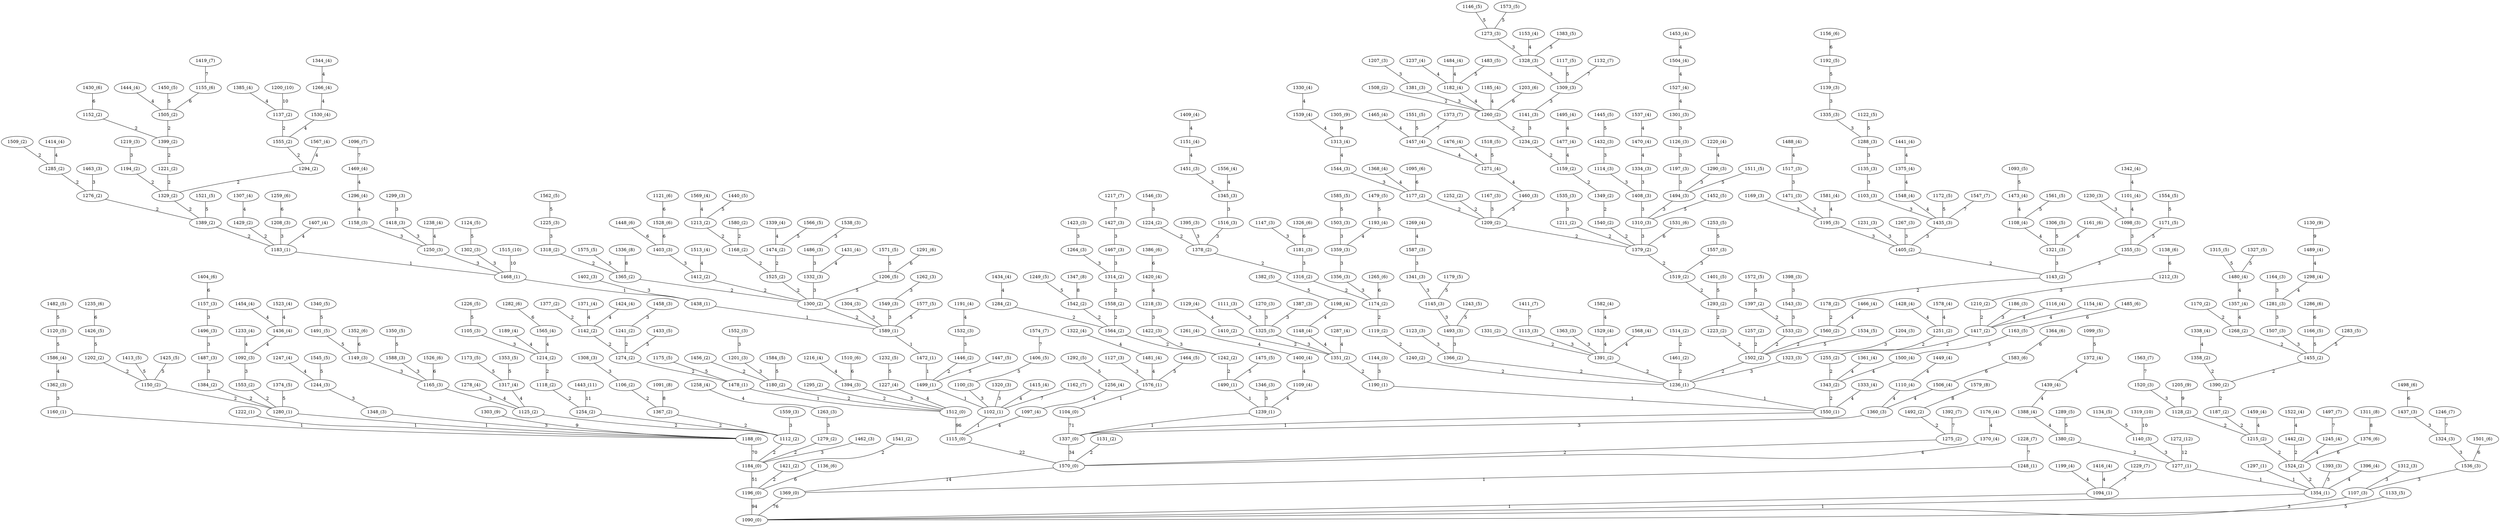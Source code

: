 graph {
    "1090_(0)" [weight=0,]
    "1196_(0)" [weight=0,]
    "1184_(0)" [weight=0,]
    "1188_(0)" [weight=0,]
    "1369_(0)" [weight=0,]
    "1570_(0)" [weight=0,]
    "1115_(0)" [weight=0,]
    "1337_(0)" [weight=0,]
    "1104_(0)" [weight=0,]
    "1512_(0)" [weight=0,]
    "1094_(1)" [weight=1,]
    "1102_(1)" [weight=1,]
    "1160_(1)" [weight=1,]
    "1222_(1)" [weight=1,]
    "1239_(1)" [weight=1,]
    "1248_(1)" [weight=1,]
    "1280_(1)" [weight=1,]
    "1354_(1)" [weight=1,]
    "1277_(1)" [weight=1,]
    "1297_(1)" [weight=1,]
    "1478_(1)" [weight=1,]
    "1490_(1)" [weight=1,]
    "1499_(1)" [weight=1,]
    "1472_(1)" [weight=1,]
    "1550_(1)" [weight=1,]
    "1190_(1)" [weight=1,]
    "1236_(1)" [weight=1,]
    "1576_(1)" [weight=1,]
    "1589_(1)" [weight=1,]
    "1438_(1)" [weight=1,]
    "1468_(1)" [weight=1,]
    "1183_(1)" [weight=1,]
    "1112_(2)" [weight=2,]
    "1125_(2)" [weight=2,]
    "1131_(2)" [weight=2,]
    "1150_(2)" [weight=2,]
    "1180_(2)" [weight=2,]
    "1202_(2)" [weight=2,]
    "1240_(2)" [weight=2,]
    "1119_(2)" [weight=2,]
    "1174_(2)" [weight=2,]
    "1242_(2)" [weight=2,]
    "1254_(2)" [weight=2,]
    "1118_(2)" [weight=2,]
    "1214_(2)" [weight=2,]
    "1274_(2)" [weight=2,]
    "1142_(2)" [weight=2,]
    "1241_(2)" [weight=2,]
    "1275_(2)" [weight=2,]
    "1279_(2)" [weight=2,]
    "1295_(2)" [weight=2,]
    "1300_(2)" [weight=2,]
    "1316_(2)" [weight=2,]
    "1343_(2)" [weight=2,]
    "1255_(2)" [weight=2,]
    "1251_(2)" [weight=2,]
    "1351_(2)" [weight=2,]
    "1365_(2)" [weight=2,]
    "1318_(2)" [weight=2,]
    "1366_(2)" [weight=2,]
    "1367_(2)" [weight=2,]
    "1106_(2)" [weight=2,]
    "1377_(2)" [weight=2,]
    "1378_(2)" [weight=2,]
    "1224_(2)" [weight=2,]
    "1380_(2)" [weight=2,]
    "1384_(2)" [weight=2,]
    "1389_(2)" [weight=2,]
    "1276_(2)" [weight=2,]
    "1285_(2)" [weight=2,]
    "1329_(2)" [weight=2,]
    "1194_(2)" [weight=2,]
    "1221_(2)" [weight=2,]
    "1294_(2)" [weight=2,]
    "1391_(2)" [weight=2,]
    "1331_(2)" [weight=2,]
    "1399_(2)" [weight=2,]
    "1152_(2)" [weight=2,]
    "1410_(2)" [weight=2,]
    "1412_(2)" [weight=2,]
    "1417_(2)" [weight=2,]
    "1210_(2)" [weight=2,]
    "1421_(2)" [weight=2,]
    "1429_(2)" [weight=2,]
    "1446_(2)" [weight=2,]
    "1456_(2)" [weight=2,]
    "1461_(2)" [weight=2,]
    "1492_(2)" [weight=2,]
    "1502_(2)" [weight=2,]
    "1223_(2)" [weight=2,]
    "1257_(2)" [weight=2,]
    "1293_(2)" [weight=2,]
    "1505_(2)" [weight=2,]
    "1509_(2)" [weight=2,]
    "1514_(2)" [weight=2,]
    "1519_(2)" [weight=2,]
    "1379_(2)" [weight=2,]
    "1209_(2)" [weight=2,]
    "1177_(2)" [weight=2,]
    "1211_(2)" [weight=2,]
    "1252_(2)" [weight=2,]
    "1524_(2)" [weight=2,]
    "1215_(2)" [weight=2,]
    "1128_(2)" [weight=2,]
    "1187_(2)" [weight=2,]
    "1390_(2)" [weight=2,]
    "1358_(2)" [weight=2,]
    "1442_(2)" [weight=2,]
    "1455_(2)" [weight=2,]
    "1268_(2)" [weight=2,]
    "1170_(2)" [weight=2,]
    "1525_(2)" [weight=2,]
    "1168_(2)" [weight=2,]
    "1213_(2)" [weight=2,]
    "1474_(2)" [weight=2,]
    "1533_(2)" [weight=2,]
    "1397_(2)" [weight=2,]
    "1540_(2)" [weight=2,]
    "1349_(2)" [weight=2,]
    "1159_(2)" [weight=2,]
    "1234_(2)" [weight=2,]
    "1260_(2)" [weight=2,]
    "1508_(2)" [weight=2,]
    "1541_(2)" [weight=2,]
    "1553_(2)" [weight=2,]
    "1555_(2)" [weight=2,]
    "1137_(2)" [weight=2,]
    "1560_(2)" [weight=2,]
    "1178_(2)" [weight=2,]
    "1143_(2)" [weight=2,]
    "1405_(2)" [weight=2,]
    "1564_(2)" [weight=2,]
    "1284_(2)" [weight=2,]
    "1542_(2)" [weight=2,]
    "1558_(2)" [weight=2,]
    "1314_(2)" [weight=2,]
    "1580_(2)" [weight=2,]
    "1092_(3)" [weight=3,]
    "1100_(3)" [weight=3,]
    "1105_(3)" [weight=3,]
    "1107_(3)" [weight=3,]
    "1113_(3)" [weight=3,]
    "1123_(3)" [weight=3,]
    "1127_(3)" [weight=3,]
    "1140_(3)" [weight=3,]
    "1141_(3)" [weight=3,]
    "1144_(3)" [weight=3,]
    "1165_(3)" [weight=3,]
    "1149_(3)" [weight=3,]
    "1167_(3)" [weight=3,]
    "1181_(3)" [weight=3,]
    "1147_(3)" [weight=3,]
    "1186_(3)" [weight=3,]
    "1195_(3)" [weight=3,]
    "1169_(3)" [weight=3,]
    "1201_(3)" [weight=3,]
    "1208_(3)" [weight=3,]
    "1212_(3)" [weight=3,]
    "1219_(3)" [weight=3,]
    "1225_(3)" [weight=3,]
    "1231_(3)" [weight=3,]
    "1250_(3)" [weight=3,]
    "1158_(3)" [weight=3,]
    "1263_(3)" [weight=3,]
    "1264_(3)" [weight=3,]
    "1267_(3)" [weight=3,]
    "1302_(3)" [weight=3,]
    "1304_(3)" [weight=3,]
    "1308_(3)" [weight=3,]
    "1309_(3)" [weight=3,]
    "1310_(3)" [weight=3,]
    "1312_(3)" [weight=3,]
    "1320_(3)" [weight=3,]
    "1321_(3)" [weight=3,]
    "1323_(3)" [weight=3,]
    "1204_(3)" [weight=3,]
    "1325_(3)" [weight=3,]
    "1111_(3)" [weight=3,]
    "1270_(3)" [weight=3,]
    "1328_(3)" [weight=3,]
    "1273_(3)" [weight=3,]
    "1332_(3)" [weight=3,]
    "1346_(3)" [weight=3,]
    "1348_(3)" [weight=3,]
    "1244_(3)" [weight=3,]
    "1355_(3)" [weight=3,]
    "1098_(3)" [weight=3,]
    "1230_(3)" [weight=3,]
    "1356_(3)" [weight=3,]
    "1359_(3)" [weight=3,]
    "1360_(3)" [weight=3,]
    "1362_(3)" [weight=3,]
    "1363_(3)" [weight=3,]
    "1381_(3)" [weight=3,]
    "1207_(3)" [weight=3,]
    "1387_(3)" [weight=3,]
    "1393_(3)" [weight=3,]
    "1394_(3)" [weight=3,]
    "1395_(3)" [weight=3,]
    "1402_(3)" [weight=3,]
    "1403_(3)" [weight=3,]
    "1408_(3)" [weight=3,]
    "1114_(3)" [weight=3,]
    "1334_(3)" [weight=3,]
    "1418_(3)" [weight=3,]
    "1299_(3)" [weight=3,]
    "1422_(3)" [weight=3,]
    "1218_(3)" [weight=3,]
    "1423_(3)" [weight=3,]
    "1432_(3)" [weight=3,]
    "1435_(3)" [weight=3,]
    "1103_(3)" [weight=3,]
    "1135_(3)" [weight=3,]
    "1288_(3)" [weight=3,]
    "1335_(3)" [weight=3,]
    "1139_(3)" [weight=3,]
    "1458_(3)" [weight=3,]
    "1460_(3)" [weight=3,]
    "1462_(3)" [weight=3,]
    "1463_(3)" [weight=3,]
    "1467_(3)" [weight=3,]
    "1427_(3)" [weight=3,]
    "1471_(3)" [weight=3,]
    "1486_(3)" [weight=3,]
    "1487_(3)" [weight=3,]
    "1493_(3)" [weight=3,]
    "1145_(3)" [weight=3,]
    "1341_(3)" [weight=3,]
    "1494_(3)" [weight=3,]
    "1197_(3)" [weight=3,]
    "1126_(3)" [weight=3,]
    "1290_(3)" [weight=3,]
    "1301_(3)" [weight=3,]
    "1496_(3)" [weight=3,]
    "1157_(3)" [weight=3,]
    "1503_(3)" [weight=3,]
    "1507_(3)" [weight=3,]
    "1281_(3)" [weight=3,]
    "1164_(3)" [weight=3,]
    "1516_(3)" [weight=3,]
    "1345_(3)" [weight=3,]
    "1451_(3)" [weight=3,]
    "1517_(3)" [weight=3,]
    "1520_(3)" [weight=3,]
    "1532_(3)" [weight=3,]
    "1535_(3)" [weight=3,]
    "1536_(3)" [weight=3,]
    "1324_(3)" [weight=3,]
    "1437_(3)" [weight=3,]
    "1538_(3)" [weight=3,]
    "1543_(3)" [weight=3,]
    "1398_(3)" [weight=3,]
    "1544_(3)" [weight=3,]
    "1546_(3)" [weight=3,]
    "1549_(3)" [weight=3,]
    "1262_(3)" [weight=3,]
    "1552_(3)" [weight=3,]
    "1557_(3)" [weight=3,]
    "1559_(3)" [weight=3,]
    "1587_(3)" [weight=3,]
    "1588_(3)" [weight=3,]
    "1097_(4)" [weight=4,]
    "1101_(4)" [weight=4,]
    "1108_(4)" [weight=4,]
    "1109_(4)" [weight=4,]
    "1110_(4)" [weight=4,]
    "1116_(4)" [weight=4,]
    "1129_(4)" [weight=4,]
    "1148_(4)" [weight=4,]
    "1151_(4)" [weight=4,]
    "1153_(4)" [weight=4,]
    "1154_(4)" [weight=4,]
    "1182_(4)" [weight=4,]
    "1185_(4)" [weight=4,]
    "1189_(4)" [weight=4,]
    "1191_(4)" [weight=4,]
    "1193_(4)" [weight=4,]
    "1198_(4)" [weight=4,]
    "1199_(4)" [weight=4,]
    "1216_(4)" [weight=4,]
    "1220_(4)" [weight=4,]
    "1227_(4)" [weight=4,]
    "1233_(4)" [weight=4,]
    "1237_(4)" [weight=4,]
    "1238_(4)" [weight=4,]
    "1245_(4)" [weight=4,]
    "1247_(4)" [weight=4,]
    "1256_(4)" [weight=4,]
    "1258_(4)" [weight=4,]
    "1269_(4)" [weight=4,]
    "1271_(4)" [weight=4,]
    "1278_(4)" [weight=4,]
    "1287_(4)" [weight=4,]
    "1296_(4)" [weight=4,]
    "1298_(4)" [weight=4,]
    "1307_(4)" [weight=4,]
    "1313_(4)" [weight=4,]
    "1317_(4)" [weight=4,]
    "1333_(4)" [weight=4,]
    "1338_(4)" [weight=4,]
    "1339_(4)" [weight=4,]
    "1342_(4)" [weight=4,]
    "1357_(4)" [weight=4,]
    "1361_(4)" [weight=4,]
    "1368_(4)" [weight=4,]
    "1370_(4)" [weight=4,]
    "1176_(4)" [weight=4,]
    "1371_(4)" [weight=4,]
    "1385_(4)" [weight=4,]
    "1388_(4)" [weight=4,]
    "1396_(4)" [weight=4,]
    "1400_(4)" [weight=4,]
    "1261_(4)" [weight=4,]
    "1407_(4)" [weight=4,]
    "1409_(4)" [weight=4,]
    "1414_(4)" [weight=4,]
    "1415_(4)" [weight=4,]
    "1416_(4)" [weight=4,]
    "1420_(4)" [weight=4,]
    "1424_(4)" [weight=4,]
    "1428_(4)" [weight=4,]
    "1431_(4)" [weight=4,]
    "1434_(4)" [weight=4,]
    "1436_(4)" [weight=4,]
    "1439_(4)" [weight=4,]
    "1372_(4)" [weight=4,]
    "1444_(4)" [weight=4,]
    "1449_(4)" [weight=4,]
    "1454_(4)" [weight=4,]
    "1457_(4)" [weight=4,]
    "1459_(4)" [weight=4,]
    "1465_(4)" [weight=4,]
    "1466_(4)" [weight=4,]
    "1469_(4)" [weight=4,]
    "1470_(4)" [weight=4,]
    "1473_(4)" [weight=4,]
    "1476_(4)" [weight=4,]
    "1477_(4)" [weight=4,]
    "1480_(4)" [weight=4,]
    "1481_(4)" [weight=4,]
    "1322_(4)" [weight=4,]
    "1484_(4)" [weight=4,]
    "1488_(4)" [weight=4,]
    "1489_(4)" [weight=4,]
    "1495_(4)" [weight=4,]
    "1500_(4)" [weight=4,]
    "1506_(4)" [weight=4,]
    "1513_(4)" [weight=4,]
    "1522_(4)" [weight=4,]
    "1523_(4)" [weight=4,]
    "1527_(4)" [weight=4,]
    "1504_(4)" [weight=4,]
    "1453_(4)" [weight=4,]
    "1529_(4)" [weight=4,]
    "1530_(4)" [weight=4,]
    "1266_(4)" [weight=4,]
    "1344_(4)" [weight=4,]
    "1537_(4)" [weight=4,]
    "1539_(4)" [weight=4,]
    "1330_(4)" [weight=4,]
    "1548_(4)" [weight=4,]
    "1375_(4)" [weight=4,]
    "1441_(4)" [weight=4,]
    "1556_(4)" [weight=4,]
    "1565_(4)" [weight=4,]
    "1567_(4)" [weight=4,]
    "1568_(4)" [weight=4,]
    "1569_(4)" [weight=4,]
    "1578_(4)" [weight=4,]
    "1581_(4)" [weight=4,]
    "1582_(4)" [weight=4,]
    "1586_(4)" [weight=4,]
    "1093_(5)" [weight=5,]
    "1099_(5)" [weight=5,]
    "1117_(5)" [weight=5,]
    "1120_(5)" [weight=5,]
    "1122_(5)" [weight=5,]
    "1124_(5)" [weight=5,]
    "1133_(5)" [weight=5,]
    "1134_(5)" [weight=5,]
    "1146_(5)" [weight=5,]
    "1163_(5)" [weight=5,]
    "1166_(5)" [weight=5,]
    "1171_(5)" [weight=5,]
    "1172_(5)" [weight=5,]
    "1173_(5)" [weight=5,]
    "1175_(5)" [weight=5,]
    "1179_(5)" [weight=5,]
    "1192_(5)" [weight=5,]
    "1206_(5)" [weight=5,]
    "1226_(5)" [weight=5,]
    "1232_(5)" [weight=5,]
    "1243_(5)" [weight=5,]
    "1249_(5)" [weight=5,]
    "1253_(5)" [weight=5,]
    "1283_(5)" [weight=5,]
    "1289_(5)" [weight=5,]
    "1292_(5)" [weight=5,]
    "1306_(5)" [weight=5,]
    "1315_(5)" [weight=5,]
    "1327_(5)" [weight=5,]
    "1350_(5)" [weight=5,]
    "1353_(5)" [weight=5,]
    "1374_(5)" [weight=5,]
    "1382_(5)" [weight=5,]
    "1383_(5)" [weight=5,]
    "1401_(5)" [weight=5,]
    "1406_(5)" [weight=5,]
    "1413_(5)" [weight=5,]
    "1425_(5)" [weight=5,]
    "1426_(5)" [weight=5,]
    "1433_(5)" [weight=5,]
    "1440_(5)" [weight=5,]
    "1445_(5)" [weight=5,]
    "1447_(5)" [weight=5,]
    "1450_(5)" [weight=5,]
    "1452_(5)" [weight=5,]
    "1464_(5)" [weight=5,]
    "1475_(5)" [weight=5,]
    "1479_(5)" [weight=5,]
    "1482_(5)" [weight=5,]
    "1483_(5)" [weight=5,]
    "1491_(5)" [weight=5,]
    "1340_(5)" [weight=5,]
    "1511_(5)" [weight=5,]
    "1518_(5)" [weight=5,]
    "1521_(5)" [weight=5,]
    "1534_(5)" [weight=5,]
    "1545_(5)" [weight=5,]
    "1551_(5)" [weight=5,]
    "1554_(5)" [weight=5,]
    "1561_(5)" [weight=5,]
    "1562_(5)" [weight=5,]
    "1566_(5)" [weight=5,]
    "1571_(5)" [weight=5,]
    "1572_(5)" [weight=5,]
    "1573_(5)" [weight=5,]
    "1575_(5)" [weight=5,]
    "1577_(5)" [weight=5,]
    "1584_(5)" [weight=5,]
    "1585_(5)" [weight=5,]
    "1095_(6)" [weight=6,]
    "1136_(6)" [weight=6,]
    "1138_(6)" [weight=6,]
    "1155_(6)" [weight=6,]
    "1156_(6)" [weight=6,]
    "1161_(6)" [weight=6,]
    "1203_(6)" [weight=6,]
    "1235_(6)" [weight=6,]
    "1259_(6)" [weight=6,]
    "1265_(6)" [weight=6,]
    "1282_(6)" [weight=6,]
    "1286_(6)" [weight=6,]
    "1291_(6)" [weight=6,]
    "1326_(6)" [weight=6,]
    "1352_(6)" [weight=6,]
    "1376_(6)" [weight=6,]
    "1386_(6)" [weight=6,]
    "1404_(6)" [weight=6,]
    "1430_(6)" [weight=6,]
    "1448_(6)" [weight=6,]
    "1485_(6)" [weight=6,]
    "1498_(6)" [weight=6,]
    "1501_(6)" [weight=6,]
    "1510_(6)" [weight=6,]
    "1526_(6)" [weight=6,]
    "1528_(6)" [weight=6,]
    "1121_(6)" [weight=6,]
    "1531_(6)" [weight=6,]
    "1583_(6)" [weight=6,]
    "1364_(6)" [weight=6,]
    "1096_(7)" [weight=7,]
    "1132_(7)" [weight=7,]
    "1162_(7)" [weight=7,]
    "1217_(7)" [weight=7,]
    "1228_(7)" [weight=7,]
    "1229_(7)" [weight=7,]
    "1246_(7)" [weight=7,]
    "1373_(7)" [weight=7,]
    "1392_(7)" [weight=7,]
    "1411_(7)" [weight=7,]
    "1419_(7)" [weight=7,]
    "1497_(7)" [weight=7,]
    "1547_(7)" [weight=7,]
    "1563_(7)" [weight=7,]
    "1574_(7)" [weight=7,]
    "1091_(8)" [weight=8,]
    "1311_(8)" [weight=8,]
    "1336_(8)" [weight=8,]
    "1347_(8)" [weight=8,]
    "1579_(8)" [weight=8,]
    "1130_(9)" [weight=9,]
    "1205_(9)" [weight=9,]
    "1303_(9)" [weight=9,]
    "1305_(9)" [weight=9,]
    "1200_(10)" [weight=10,]
    "1319_(10)" [weight=10,]
    "1515_(10)" [weight=10,]
    "1443_(11)" [weight=11,]
    "1272_(12)" [weight=12,]
    "1196_(0)" -- "1090_(0)" [label=94, weight=94]
    "1184_(0)" -- "1196_(0)" [label=51, weight=51]
    "1188_(0)" -- "1184_(0)" [label=70, weight=70]
    "1369_(0)" -- "1090_(0)" [label=76, weight=76]
    "1570_(0)" -- "1369_(0)" [label=14, weight=14]
    "1115_(0)" -- "1570_(0)" [label=22, weight=22]
    "1337_(0)" -- "1570_(0)" [label=34, weight=34]
    "1104_(0)" -- "1337_(0)" [label=71, weight=71]
    "1512_(0)" -- "1115_(0)" [label=96, weight=96]
    "1094_(1)" -- "1090_(0)" [label=1, weight=1]
    "1102_(1)" -- "1115_(0)" [label=1, weight=1]
    "1160_(1)" -- "1188_(0)" [label=1, weight=1]
    "1222_(1)" -- "1188_(0)" [label=1, weight=1]
    "1239_(1)" -- "1337_(0)" [label=1, weight=1]
    "1248_(1)" -- "1369_(0)" [label=1, weight=1]
    "1280_(1)" -- "1188_(0)" [label=1, weight=1]
    "1354_(1)" -- "1090_(0)" [label=1, weight=1]
    "1277_(1)" -- "1354_(1)" [label=1, weight=1]
    "1297_(1)" -- "1354_(1)" [label=1, weight=1]
    "1478_(1)" -- "1512_(0)" [label=1, weight=1]
    "1490_(1)" -- "1239_(1)" [label=1, weight=1]
    "1499_(1)" -- "1102_(1)" [label=1, weight=1]
    "1472_(1)" -- "1499_(1)" [label=1, weight=1]
    "1550_(1)" -- "1337_(0)" [label=1, weight=1]
    "1190_(1)" -- "1550_(1)" [label=1, weight=1]
    "1236_(1)" -- "1550_(1)" [label=1, weight=1]
    "1576_(1)" -- "1104_(0)" [label=1, weight=1]
    "1589_(1)" -- "1472_(1)" [label=1, weight=1]
    "1438_(1)" -- "1589_(1)" [label=1, weight=1]
    "1468_(1)" -- "1438_(1)" [label=1, weight=1]
    "1183_(1)" -- "1468_(1)" [label=1, weight=1]
    "1112_(2)" -- "1184_(0)" [label=2, weight=2]
    "1125_(2)" -- "1112_(2)" [label=2, weight=2]
    "1131_(2)" -- "1570_(0)" [label=2, weight=2]
    "1150_(2)" -- "1280_(1)" [label=2, weight=2]
    "1180_(2)" -- "1512_(0)" [label=2, weight=2]
    "1202_(2)" -- "1150_(2)" [label=2, weight=2]
    "1240_(2)" -- "1236_(1)" [label=2, weight=2]
    "1119_(2)" -- "1240_(2)" [label=2, weight=2]
    "1174_(2)" -- "1119_(2)" [label=2, weight=2]
    "1242_(2)" -- "1490_(1)" [label=2, weight=2]
    "1254_(2)" -- "1112_(2)" [label=2, weight=2]
    "1118_(2)" -- "1254_(2)" [label=2, weight=2]
    "1214_(2)" -- "1118_(2)" [label=2, weight=2]
    "1274_(2)" -- "1478_(1)" [label=2, weight=2]
    "1142_(2)" -- "1274_(2)" [label=2, weight=2]
    "1241_(2)" -- "1274_(2)" [label=2, weight=2]
    "1275_(2)" -- "1570_(0)" [label=2, weight=2]
    "1279_(2)" -- "1184_(0)" [label=2, weight=2]
    "1295_(2)" -- "1512_(0)" [label=2, weight=2]
    "1300_(2)" -- "1589_(1)" [label=2, weight=2]
    "1316_(2)" -- "1174_(2)" [label=2, weight=2]
    "1343_(2)" -- "1550_(1)" [label=2, weight=2]
    "1255_(2)" -- "1343_(2)" [label=2, weight=2]
    "1251_(2)" -- "1255_(2)" [label=2, weight=2]
    "1351_(2)" -- "1190_(1)" [label=2, weight=2]
    "1365_(2)" -- "1300_(2)" [label=2, weight=2]
    "1318_(2)" -- "1365_(2)" [label=2, weight=2]
    "1366_(2)" -- "1236_(1)" [label=2, weight=2]
    "1367_(2)" -- "1112_(2)" [label=2, weight=2]
    "1106_(2)" -- "1367_(2)" [label=2, weight=2]
    "1377_(2)" -- "1142_(2)" [label=2, weight=2]
    "1378_(2)" -- "1316_(2)" [label=2, weight=2]
    "1224_(2)" -- "1378_(2)" [label=2, weight=2]
    "1380_(2)" -- "1277_(1)" [label=2, weight=2]
    "1384_(2)" -- "1280_(1)" [label=2, weight=2]
    "1389_(2)" -- "1183_(1)" [label=2, weight=2]
    "1276_(2)" -- "1389_(2)" [label=2, weight=2]
    "1285_(2)" -- "1276_(2)" [label=2, weight=2]
    "1329_(2)" -- "1389_(2)" [label=2, weight=2]
    "1194_(2)" -- "1329_(2)" [label=2, weight=2]
    "1221_(2)" -- "1329_(2)" [label=2, weight=2]
    "1294_(2)" -- "1329_(2)" [label=2, weight=2]
    "1391_(2)" -- "1236_(1)" [label=2, weight=2]
    "1331_(2)" -- "1391_(2)" [label=2, weight=2]
    "1399_(2)" -- "1221_(2)" [label=2, weight=2]
    "1152_(2)" -- "1399_(2)" [label=2, weight=2]
    "1410_(2)" -- "1351_(2)" [label=2, weight=2]
    "1412_(2)" -- "1300_(2)" [label=2, weight=2]
    "1417_(2)" -- "1255_(2)" [label=2, weight=2]
    "1210_(2)" -- "1417_(2)" [label=2, weight=2]
    "1421_(2)" -- "1196_(0)" [label=2, weight=2]
    "1429_(2)" -- "1183_(1)" [label=2, weight=2]
    "1446_(2)" -- "1499_(1)" [label=2, weight=2]
    "1456_(2)" -- "1180_(2)" [label=2, weight=2]
    "1461_(2)" -- "1236_(1)" [label=2, weight=2]
    "1492_(2)" -- "1275_(2)" [label=2, weight=2]
    "1502_(2)" -- "1236_(1)" [label=2, weight=2]
    "1223_(2)" -- "1502_(2)" [label=2, weight=2]
    "1257_(2)" -- "1502_(2)" [label=2, weight=2]
    "1293_(2)" -- "1223_(2)" [label=2, weight=2]
    "1505_(2)" -- "1399_(2)" [label=2, weight=2]
    "1509_(2)" -- "1285_(2)" [label=2, weight=2]
    "1514_(2)" -- "1461_(2)" [label=2, weight=2]
    "1519_(2)" -- "1293_(2)" [label=2, weight=2]
    "1379_(2)" -- "1519_(2)" [label=2, weight=2]
    "1209_(2)" -- "1379_(2)" [label=2, weight=2]
    "1177_(2)" -- "1209_(2)" [label=2, weight=2]
    "1211_(2)" -- "1379_(2)" [label=2, weight=2]
    "1252_(2)" -- "1209_(2)" [label=2, weight=2]
    "1524_(2)" -- "1354_(1)" [label=2, weight=2]
    "1215_(2)" -- "1524_(2)" [label=2, weight=2]
    "1128_(2)" -- "1215_(2)" [label=2, weight=2]
    "1187_(2)" -- "1215_(2)" [label=2, weight=2]
    "1390_(2)" -- "1187_(2)" [label=2, weight=2]
    "1358_(2)" -- "1390_(2)" [label=2, weight=2]
    "1442_(2)" -- "1524_(2)" [label=2, weight=2]
    "1455_(2)" -- "1390_(2)" [label=2, weight=2]
    "1268_(2)" -- "1455_(2)" [label=2, weight=2]
    "1170_(2)" -- "1268_(2)" [label=2, weight=2]
    "1525_(2)" -- "1300_(2)" [label=2, weight=2]
    "1168_(2)" -- "1525_(2)" [label=2, weight=2]
    "1213_(2)" -- "1168_(2)" [label=2, weight=2]
    "1474_(2)" -- "1525_(2)" [label=2, weight=2]
    "1533_(2)" -- "1502_(2)" [label=2, weight=2]
    "1397_(2)" -- "1533_(2)" [label=2, weight=2]
    "1540_(2)" -- "1379_(2)" [label=2, weight=2]
    "1349_(2)" -- "1540_(2)" [label=2, weight=2]
    "1159_(2)" -- "1349_(2)" [label=2, weight=2]
    "1234_(2)" -- "1159_(2)" [label=2, weight=2]
    "1260_(2)" -- "1234_(2)" [label=2, weight=2]
    "1508_(2)" -- "1260_(2)" [label=2, weight=2]
    "1541_(2)" -- "1421_(2)" [label=2, weight=2]
    "1553_(2)" -- "1280_(1)" [label=2, weight=2]
    "1555_(2)" -- "1294_(2)" [label=2, weight=2]
    "1137_(2)" -- "1555_(2)" [label=2, weight=2]
    "1560_(2)" -- "1502_(2)" [label=2, weight=2]
    "1178_(2)" -- "1560_(2)" [label=2, weight=2]
    "1143_(2)" -- "1178_(2)" [label=2, weight=2]
    "1405_(2)" -- "1143_(2)" [label=2, weight=2]
    "1564_(2)" -- "1242_(2)" [label=2, weight=2]
    "1284_(2)" -- "1564_(2)" [label=2, weight=2]
    "1542_(2)" -- "1564_(2)" [label=2, weight=2]
    "1558_(2)" -- "1564_(2)" [label=2, weight=2]
    "1314_(2)" -- "1558_(2)" [label=2, weight=2]
    "1580_(2)" -- "1168_(2)" [label=2, weight=2]
    "1092_(3)" -- "1553_(2)" [label=3, weight=3]
    "1100_(3)" -- "1102_(1)" [label=3, weight=3]
    "1105_(3)" -- "1214_(2)" [label=3, weight=3]
    "1107_(3)" -- "1090_(0)" [label=3, weight=3]
    "1113_(3)" -- "1391_(2)" [label=3, weight=3]
    "1123_(3)" -- "1366_(2)" [label=3, weight=3]
    "1127_(3)" -- "1576_(1)" [label=3, weight=3]
    "1140_(3)" -- "1277_(1)" [label=3, weight=3]
    "1141_(3)" -- "1234_(2)" [label=3, weight=3]
    "1144_(3)" -- "1190_(1)" [label=3, weight=3]
    "1165_(3)" -- "1125_(2)" [label=3, weight=3]
    "1149_(3)" -- "1165_(3)" [label=3, weight=3]
    "1167_(3)" -- "1209_(2)" [label=3, weight=3]
    "1181_(3)" -- "1316_(2)" [label=3, weight=3]
    "1147_(3)" -- "1181_(3)" [label=3, weight=3]
    "1186_(3)" -- "1417_(2)" [label=3, weight=3]
    "1195_(3)" -- "1405_(2)" [label=3, weight=3]
    "1169_(3)" -- "1195_(3)" [label=3, weight=3]
    "1201_(3)" -- "1180_(2)" [label=3, weight=3]
    "1208_(3)" -- "1183_(1)" [label=3, weight=3]
    "1212_(3)" -- "1210_(2)" [label=3, weight=3]
    "1219_(3)" -- "1194_(2)" [label=3, weight=3]
    "1225_(3)" -- "1318_(2)" [label=3, weight=3]
    "1231_(3)" -- "1405_(2)" [label=3, weight=3]
    "1250_(3)" -- "1468_(1)" [label=3, weight=3]
    "1158_(3)" -- "1250_(3)" [label=3, weight=3]
    "1263_(3)" -- "1279_(2)" [label=3, weight=3]
    "1264_(3)" -- "1314_(2)" [label=3, weight=3]
    "1267_(3)" -- "1405_(2)" [label=3, weight=3]
    "1302_(3)" -- "1468_(1)" [label=3, weight=3]
    "1304_(3)" -- "1589_(1)" [label=3, weight=3]
    "1308_(3)" -- "1106_(2)" [label=3, weight=3]
    "1309_(3)" -- "1141_(3)" [label=3, weight=3]
    "1310_(3)" -- "1379_(2)" [label=3, weight=3]
    "1312_(3)" -- "1107_(3)" [label=3, weight=3]
    "1320_(3)" -- "1102_(1)" [label=3, weight=3]
    "1321_(3)" -- "1143_(2)" [label=3, weight=3]
    "1323_(3)" -- "1236_(1)" [label=3, weight=3]
    "1204_(3)" -- "1323_(3)" [label=3, weight=3]
    "1325_(3)" -- "1351_(2)" [label=3, weight=3]
    "1111_(3)" -- "1325_(3)" [label=3, weight=3]
    "1270_(3)" -- "1325_(3)" [label=3, weight=3]
    "1328_(3)" -- "1309_(3)" [label=3, weight=3]
    "1273_(3)" -- "1328_(3)" [label=3, weight=3]
    "1332_(3)" -- "1300_(2)" [label=3, weight=3]
    "1346_(3)" -- "1239_(1)" [label=3, weight=3]
    "1348_(3)" -- "1188_(0)" [label=3, weight=3]
    "1244_(3)" -- "1348_(3)" [label=3, weight=3]
    "1355_(3)" -- "1143_(2)" [label=3, weight=3]
    "1098_(3)" -- "1355_(3)" [label=3, weight=3]
    "1230_(3)" -- "1098_(3)" [label=3, weight=3]
    "1356_(3)" -- "1174_(2)" [label=3, weight=3]
    "1359_(3)" -- "1356_(3)" [label=3, weight=3]
    "1360_(3)" -- "1337_(0)" [label=3, weight=3]
    "1362_(3)" -- "1160_(1)" [label=3, weight=3]
    "1363_(3)" -- "1391_(2)" [label=3, weight=3]
    "1381_(3)" -- "1260_(2)" [label=3, weight=3]
    "1207_(3)" -- "1381_(3)" [label=3, weight=3]
    "1387_(3)" -- "1325_(3)" [label=3, weight=3]
    "1393_(3)" -- "1354_(1)" [label=3, weight=3]
    "1394_(3)" -- "1512_(0)" [label=3, weight=3]
    "1395_(3)" -- "1378_(2)" [label=3, weight=3]
    "1402_(3)" -- "1438_(1)" [label=3, weight=3]
    "1403_(3)" -- "1412_(2)" [label=3, weight=3]
    "1408_(3)" -- "1310_(3)" [label=3, weight=3]
    "1114_(3)" -- "1408_(3)" [label=3, weight=3]
    "1334_(3)" -- "1408_(3)" [label=3, weight=3]
    "1418_(3)" -- "1250_(3)" [label=3, weight=3]
    "1299_(3)" -- "1418_(3)" [label=3, weight=3]
    "1422_(3)" -- "1242_(2)" [label=3, weight=3]
    "1218_(3)" -- "1422_(3)" [label=3, weight=3]
    "1423_(3)" -- "1264_(3)" [label=3, weight=3]
    "1432_(3)" -- "1114_(3)" [label=3, weight=3]
    "1435_(3)" -- "1405_(2)" [label=3, weight=3]
    "1103_(3)" -- "1435_(3)" [label=3, weight=3]
    "1135_(3)" -- "1103_(3)" [label=3, weight=3]
    "1288_(3)" -- "1135_(3)" [label=3, weight=3]
    "1335_(3)" -- "1288_(3)" [label=3, weight=3]
    "1139_(3)" -- "1335_(3)" [label=3, weight=3]
    "1458_(3)" -- "1241_(2)" [label=3, weight=3]
    "1460_(3)" -- "1209_(2)" [label=3, weight=3]
    "1462_(3)" -- "1184_(0)" [label=3, weight=3]
    "1463_(3)" -- "1276_(2)" [label=3, weight=3]
    "1467_(3)" -- "1314_(2)" [label=3, weight=3]
    "1427_(3)" -- "1467_(3)" [label=3, weight=3]
    "1471_(3)" -- "1195_(3)" [label=3, weight=3]
    "1486_(3)" -- "1332_(3)" [label=3, weight=3]
    "1487_(3)" -- "1384_(2)" [label=3, weight=3]
    "1493_(3)" -- "1366_(2)" [label=3, weight=3]
    "1145_(3)" -- "1493_(3)" [label=3, weight=3]
    "1341_(3)" -- "1145_(3)" [label=3, weight=3]
    "1494_(3)" -- "1310_(3)" [label=3, weight=3]
    "1197_(3)" -- "1494_(3)" [label=3, weight=3]
    "1126_(3)" -- "1197_(3)" [label=3, weight=3]
    "1290_(3)" -- "1494_(3)" [label=3, weight=3]
    "1301_(3)" -- "1126_(3)" [label=3, weight=3]
    "1496_(3)" -- "1487_(3)" [label=3, weight=3]
    "1157_(3)" -- "1496_(3)" [label=3, weight=3]
    "1503_(3)" -- "1359_(3)" [label=3, weight=3]
    "1507_(3)" -- "1455_(2)" [label=3, weight=3]
    "1281_(3)" -- "1507_(3)" [label=3, weight=3]
    "1164_(3)" -- "1281_(3)" [label=3, weight=3]
    "1516_(3)" -- "1378_(2)" [label=3, weight=3]
    "1345_(3)" -- "1516_(3)" [label=3, weight=3]
    "1451_(3)" -- "1345_(3)" [label=3, weight=3]
    "1517_(3)" -- "1471_(3)" [label=3, weight=3]
    "1520_(3)" -- "1128_(2)" [label=3, weight=3]
    "1532_(3)" -- "1446_(2)" [label=3, weight=3]
    "1535_(3)" -- "1211_(2)" [label=3, weight=3]
    "1536_(3)" -- "1107_(3)" [label=3, weight=3]
    "1324_(3)" -- "1536_(3)" [label=3, weight=3]
    "1437_(3)" -- "1324_(3)" [label=3, weight=3]
    "1538_(3)" -- "1486_(3)" [label=3, weight=3]
    "1543_(3)" -- "1533_(2)" [label=3, weight=3]
    "1398_(3)" -- "1543_(3)" [label=3, weight=3]
    "1544_(3)" -- "1177_(2)" [label=3, weight=3]
    "1546_(3)" -- "1224_(2)" [label=3, weight=3]
    "1549_(3)" -- "1589_(1)" [label=3, weight=3]
    "1262_(3)" -- "1549_(3)" [label=3, weight=3]
    "1552_(3)" -- "1201_(3)" [label=3, weight=3]
    "1557_(3)" -- "1519_(2)" [label=3, weight=3]
    "1559_(3)" -- "1112_(2)" [label=3, weight=3]
    "1587_(3)" -- "1341_(3)" [label=3, weight=3]
    "1588_(3)" -- "1165_(3)" [label=3, weight=3]
    "1097_(4)" -- "1115_(0)" [label=4, weight=4]
    "1101_(4)" -- "1098_(3)" [label=4, weight=4]
    "1108_(4)" -- "1321_(3)" [label=4, weight=4]
    "1109_(4)" -- "1239_(1)" [label=4, weight=4]
    "1110_(4)" -- "1360_(3)" [label=4, weight=4]
    "1116_(4)" -- "1417_(2)" [label=4, weight=4]
    "1129_(4)" -- "1410_(2)" [label=4, weight=4]
    "1148_(4)" -- "1351_(2)" [label=4, weight=4]
    "1151_(4)" -- "1451_(3)" [label=4, weight=4]
    "1153_(4)" -- "1328_(3)" [label=4, weight=4]
    "1154_(4)" -- "1417_(2)" [label=4, weight=4]
    "1182_(4)" -- "1260_(2)" [label=4, weight=4]
    "1185_(4)" -- "1260_(2)" [label=4, weight=4]
    "1189_(4)" -- "1214_(2)" [label=4, weight=4]
    "1191_(4)" -- "1532_(3)" [label=4, weight=4]
    "1193_(4)" -- "1359_(3)" [label=4, weight=4]
    "1198_(4)" -- "1148_(4)" [label=4, weight=4]
    "1199_(4)" -- "1094_(1)" [label=4, weight=4]
    "1216_(4)" -- "1394_(3)" [label=4, weight=4]
    "1220_(4)" -- "1290_(3)" [label=4, weight=4]
    "1227_(4)" -- "1512_(0)" [label=4, weight=4]
    "1233_(4)" -- "1092_(3)" [label=4, weight=4]
    "1237_(4)" -- "1182_(4)" [label=4, weight=4]
    "1238_(4)" -- "1250_(3)" [label=4, weight=4]
    "1245_(4)" -- "1524_(2)" [label=4, weight=4]
    "1247_(4)" -- "1244_(3)" [label=4, weight=4]
    "1256_(4)" -- "1097_(4)" [label=4, weight=4]
    "1258_(4)" -- "1263_(3)" [label=4, weight=4]
    "1269_(4)" -- "1587_(3)" [label=4, weight=4]
    "1271_(4)" -- "1460_(3)" [label=4, weight=4]
    "1278_(4)" -- "1125_(2)" [label=4, weight=4]
    "1287_(4)" -- "1351_(2)" [label=4, weight=4]
    "1296_(4)" -- "1158_(3)" [label=4, weight=4]
    "1298_(4)" -- "1281_(3)" [label=4, weight=4]
    "1307_(4)" -- "1429_(2)" [label=4, weight=4]
    "1313_(4)" -- "1544_(3)" [label=4, weight=4]
    "1317_(4)" -- "1125_(2)" [label=4, weight=4]
    "1333_(4)" -- "1550_(1)" [label=4, weight=4]
    "1338_(4)" -- "1358_(2)" [label=4, weight=4]
    "1339_(4)" -- "1474_(2)" [label=4, weight=4]
    "1342_(4)" -- "1101_(4)" [label=4, weight=4]
    "1357_(4)" -- "1268_(2)" [label=4, weight=4]
    "1361_(4)" -- "1343_(2)" [label=4, weight=4]
    "1368_(4)" -- "1177_(2)" [label=4, weight=4]
    "1370_(4)" -- "1570_(0)" [label=4, weight=4]
    "1176_(4)" -- "1370_(4)" [label=4, weight=4]
    "1371_(4)" -- "1142_(2)" [label=4, weight=4]
    "1385_(4)" -- "1137_(2)" [label=4, weight=4]
    "1388_(4)" -- "1380_(2)" [label=4, weight=4]
    "1396_(4)" -- "1354_(1)" [label=4, weight=4]
    "1400_(4)" -- "1109_(4)" [label=4, weight=4]
    "1261_(4)" -- "1400_(4)" [label=4, weight=4]
    "1407_(4)" -- "1183_(1)" [label=4, weight=4]
    "1409_(4)" -- "1151_(4)" [label=4, weight=4]
    "1414_(4)" -- "1285_(2)" [label=4, weight=4]
    "1415_(4)" -- "1102_(1)" [label=4, weight=4]
    "1416_(4)" -- "1094_(1)" [label=4, weight=4]
    "1420_(4)" -- "1218_(3)" [label=4, weight=4]
    "1424_(4)" -- "1142_(2)" [label=4, weight=4]
    "1428_(4)" -- "1251_(2)" [label=4, weight=4]
    "1431_(4)" -- "1332_(3)" [label=4, weight=4]
    "1434_(4)" -- "1284_(2)" [label=4, weight=4]
    "1436_(4)" -- "1092_(3)" [label=4, weight=4]
    "1439_(4)" -- "1388_(4)" [label=4, weight=4]
    "1372_(4)" -- "1439_(4)" [label=4, weight=4]
    "1444_(4)" -- "1505_(2)" [label=4, weight=4]
    "1449_(4)" -- "1110_(4)" [label=4, weight=4]
    "1454_(4)" -- "1436_(4)" [label=4, weight=4]
    "1457_(4)" -- "1271_(4)" [label=4, weight=4]
    "1459_(4)" -- "1215_(2)" [label=4, weight=4]
    "1465_(4)" -- "1457_(4)" [label=4, weight=4]
    "1466_(4)" -- "1560_(2)" [label=4, weight=4]
    "1469_(4)" -- "1296_(4)" [label=4, weight=4]
    "1470_(4)" -- "1334_(3)" [label=4, weight=4]
    "1473_(4)" -- "1108_(4)" [label=4, weight=4]
    "1476_(4)" -- "1271_(4)" [label=4, weight=4]
    "1477_(4)" -- "1159_(2)" [label=4, weight=4]
    "1480_(4)" -- "1357_(4)" [label=4, weight=4]
    "1481_(4)" -- "1576_(1)" [label=4, weight=4]
    "1322_(4)" -- "1481_(4)" [label=4, weight=4]
    "1484_(4)" -- "1182_(4)" [label=4, weight=4]
    "1488_(4)" -- "1517_(3)" [label=4, weight=4]
    "1489_(4)" -- "1298_(4)" [label=4, weight=4]
    "1495_(4)" -- "1477_(4)" [label=4, weight=4]
    "1500_(4)" -- "1343_(2)" [label=4, weight=4]
    "1506_(4)" -- "1360_(3)" [label=4, weight=4]
    "1513_(4)" -- "1412_(2)" [label=4, weight=4]
    "1522_(4)" -- "1442_(2)" [label=4, weight=4]
    "1523_(4)" -- "1436_(4)" [label=4, weight=4]
    "1527_(4)" -- "1301_(3)" [label=4, weight=4]
    "1504_(4)" -- "1527_(4)" [label=4, weight=4]
    "1453_(4)" -- "1504_(4)" [label=4, weight=4]
    "1529_(4)" -- "1391_(2)" [label=4, weight=4]
    "1530_(4)" -- "1555_(2)" [label=4, weight=4]
    "1266_(4)" -- "1530_(4)" [label=4, weight=4]
    "1344_(4)" -- "1266_(4)" [label=4, weight=4]
    "1537_(4)" -- "1470_(4)" [label=4, weight=4]
    "1539_(4)" -- "1313_(4)" [label=4, weight=4]
    "1330_(4)" -- "1539_(4)" [label=4, weight=4]
    "1548_(4)" -- "1435_(3)" [label=4, weight=4]
    "1375_(4)" -- "1548_(4)" [label=4, weight=4]
    "1441_(4)" -- "1375_(4)" [label=4, weight=4]
    "1556_(4)" -- "1345_(3)" [label=4, weight=4]
    "1565_(4)" -- "1214_(2)" [label=4, weight=4]
    "1567_(4)" -- "1294_(2)" [label=4, weight=4]
    "1568_(4)" -- "1391_(2)" [label=4, weight=4]
    "1569_(4)" -- "1213_(2)" [label=4, weight=4]
    "1578_(4)" -- "1251_(2)" [label=4, weight=4]
    "1581_(4)" -- "1195_(3)" [label=4, weight=4]
    "1582_(4)" -- "1529_(4)" [label=4, weight=4]
    "1586_(4)" -- "1362_(3)" [label=4, weight=4]
    "1093_(5)" -- "1473_(4)" [label=5, weight=5]
    "1099_(5)" -- "1372_(4)" [label=5, weight=5]
    "1117_(5)" -- "1309_(3)" [label=5, weight=5]
    "1120_(5)" -- "1586_(4)" [label=5, weight=5]
    "1122_(5)" -- "1288_(3)" [label=5, weight=5]
    "1124_(5)" -- "1302_(3)" [label=5, weight=5]
    "1133_(5)" -- "1090_(0)" [label=5, weight=5]
    "1134_(5)" -- "1140_(3)" [label=5, weight=5]
    "1146_(5)" -- "1273_(3)" [label=5, weight=5]
    "1163_(5)" -- "1500_(4)" [label=5, weight=5]
    "1166_(5)" -- "1455_(2)" [label=5, weight=5]
    "1171_(5)" -- "1355_(3)" [label=5, weight=5]
    "1172_(5)" -- "1435_(3)" [label=5, weight=5]
    "1173_(5)" -- "1317_(4)" [label=5, weight=5]
    "1175_(5)" -- "1478_(1)" [label=5, weight=5]
    "1179_(5)" -- "1145_(3)" [label=5, weight=5]
    "1192_(5)" -- "1139_(3)" [label=5, weight=5]
    "1206_(5)" -- "1300_(2)" [label=5, weight=5]
    "1226_(5)" -- "1105_(3)" [label=5, weight=5]
    "1232_(5)" -- "1227_(4)" [label=5, weight=5]
    "1243_(5)" -- "1493_(3)" [label=5, weight=5]
    "1249_(5)" -- "1542_(2)" [label=5, weight=5]
    "1253_(5)" -- "1557_(3)" [label=5, weight=5]
    "1283_(5)" -- "1455_(2)" [label=5, weight=5]
    "1289_(5)" -- "1380_(2)" [label=5, weight=5]
    "1292_(5)" -- "1256_(4)" [label=5, weight=5]
    "1306_(5)" -- "1321_(3)" [label=5, weight=5]
    "1315_(5)" -- "1480_(4)" [label=5, weight=5]
    "1327_(5)" -- "1480_(4)" [label=5, weight=5]
    "1350_(5)" -- "1588_(3)" [label=5, weight=5]
    "1353_(5)" -- "1317_(4)" [label=5, weight=5]
    "1374_(5)" -- "1280_(1)" [label=5, weight=5]
    "1382_(5)" -- "1198_(4)" [label=5, weight=5]
    "1383_(5)" -- "1328_(3)" [label=5, weight=5]
    "1401_(5)" -- "1293_(2)" [label=5, weight=5]
    "1406_(5)" -- "1100_(3)" [label=5, weight=5]
    "1413_(5)" -- "1150_(2)" [label=5, weight=5]
    "1425_(5)" -- "1150_(2)" [label=5, weight=5]
    "1426_(5)" -- "1202_(2)" [label=5, weight=5]
    "1433_(5)" -- "1274_(2)" [label=5, weight=5]
    "1440_(5)" -- "1213_(2)" [label=5, weight=5]
    "1445_(5)" -- "1432_(3)" [label=5, weight=5]
    "1447_(5)" -- "1499_(1)" [label=5, weight=5]
    "1450_(5)" -- "1505_(2)" [label=5, weight=5]
    "1452_(5)" -- "1310_(3)" [label=5, weight=5]
    "1464_(5)" -- "1576_(1)" [label=5, weight=5]
    "1475_(5)" -- "1490_(1)" [label=5, weight=5]
    "1479_(5)" -- "1193_(4)" [label=5, weight=5]
    "1482_(5)" -- "1120_(5)" [label=5, weight=5]
    "1483_(5)" -- "1182_(4)" [label=5, weight=5]
    "1491_(5)" -- "1149_(3)" [label=5, weight=5]
    "1340_(5)" -- "1491_(5)" [label=5, weight=5]
    "1511_(5)" -- "1494_(3)" [label=5, weight=5]
    "1518_(5)" -- "1271_(4)" [label=5, weight=5]
    "1521_(5)" -- "1389_(2)" [label=5, weight=5]
    "1534_(5)" -- "1502_(2)" [label=5, weight=5]
    "1545_(5)" -- "1244_(3)" [label=5, weight=5]
    "1551_(5)" -- "1457_(4)" [label=5, weight=5]
    "1554_(5)" -- "1171_(5)" [label=5, weight=5]
    "1561_(5)" -- "1108_(4)" [label=5, weight=5]
    "1562_(5)" -- "1225_(3)" [label=5, weight=5]
    "1566_(5)" -- "1474_(2)" [label=5, weight=5]
    "1571_(5)" -- "1206_(5)" [label=5, weight=5]
    "1572_(5)" -- "1397_(2)" [label=5, weight=5]
    "1573_(5)" -- "1273_(3)" [label=5, weight=5]
    "1575_(5)" -- "1365_(2)" [label=5, weight=5]
    "1577_(5)" -- "1589_(1)" [label=5, weight=5]
    "1584_(5)" -- "1180_(2)" [label=5, weight=5]
    "1585_(5)" -- "1503_(3)" [label=5, weight=5]
    "1095_(6)" -- "1177_(2)" [label=6, weight=6]
    "1136_(6)" -- "1196_(0)" [label=6, weight=6]
    "1138_(6)" -- "1212_(3)" [label=6, weight=6]
    "1155_(6)" -- "1505_(2)" [label=6, weight=6]
    "1156_(6)" -- "1192_(5)" [label=6, weight=6]
    "1161_(6)" -- "1321_(3)" [label=6, weight=6]
    "1203_(6)" -- "1260_(2)" [label=6, weight=6]
    "1235_(6)" -- "1426_(5)" [label=6, weight=6]
    "1259_(6)" -- "1208_(3)" [label=6, weight=6]
    "1265_(6)" -- "1174_(2)" [label=6, weight=6]
    "1282_(6)" -- "1565_(4)" [label=6, weight=6]
    "1286_(6)" -- "1166_(5)" [label=6, weight=6]
    "1291_(6)" -- "1206_(5)" [label=6, weight=6]
    "1326_(6)" -- "1181_(3)" [label=6, weight=6]
    "1352_(6)" -- "1149_(3)" [label=6, weight=6]
    "1376_(6)" -- "1524_(2)" [label=6, weight=6]
    "1386_(6)" -- "1420_(4)" [label=6, weight=6]
    "1404_(6)" -- "1157_(3)" [label=6, weight=6]
    "1430_(6)" -- "1152_(2)" [label=6, weight=6]
    "1448_(6)" -- "1403_(3)" [label=6, weight=6]
    "1485_(6)" -- "1163_(5)" [label=6, weight=6]
    "1498_(6)" -- "1437_(3)" [label=6, weight=6]
    "1501_(6)" -- "1536_(3)" [label=6, weight=6]
    "1510_(6)" -- "1394_(3)" [label=6, weight=6]
    "1526_(6)" -- "1165_(3)" [label=6, weight=6]
    "1528_(6)" -- "1403_(3)" [label=6, weight=6]
    "1121_(6)" -- "1528_(6)" [label=6, weight=6]
    "1531_(6)" -- "1379_(2)" [label=6, weight=6]
    "1583_(6)" -- "1506_(4)" [label=6, weight=6]
    "1364_(6)" -- "1583_(6)" [label=6, weight=6]
    "1096_(7)" -- "1469_(4)" [label=7, weight=7]
    "1132_(7)" -- "1309_(3)" [label=7, weight=7]
    "1162_(7)" -- "1102_(1)" [label=7, weight=7]
    "1217_(7)" -- "1427_(3)" [label=7, weight=7]
    "1228_(7)" -- "1248_(1)" [label=7, weight=7]
    "1229_(7)" -- "1094_(1)" [label=7, weight=7]
    "1246_(7)" -- "1324_(3)" [label=7, weight=7]
    "1373_(7)" -- "1457_(4)" [label=7, weight=7]
    "1392_(7)" -- "1275_(2)" [label=7, weight=7]
    "1411_(7)" -- "1113_(3)" [label=7, weight=7]
    "1419_(7)" -- "1155_(6)" [label=7, weight=7]
    "1497_(7)" -- "1245_(4)" [label=7, weight=7]
    "1547_(7)" -- "1435_(3)" [label=7, weight=7]
    "1563_(7)" -- "1520_(3)" [label=7, weight=7]
    "1574_(7)" -- "1406_(5)" [label=7, weight=7]
    "1091_(8)" -- "1367_(2)" [label=8, weight=8]
    "1311_(8)" -- "1376_(6)" [label=8, weight=8]
    "1336_(8)" -- "1365_(2)" [label=8, weight=8]
    "1347_(8)" -- "1542_(2)" [label=8, weight=8]
    "1579_(8)" -- "1492_(2)" [label=8, weight=8]
    "1130_(9)" -- "1489_(4)" [label=9, weight=9]
    "1205_(9)" -- "1128_(2)" [label=9, weight=9]
    "1303_(9)" -- "1188_(0)" [label=9, weight=9]
    "1305_(9)" -- "1313_(4)" [label=9, weight=9]
    "1200_(10)" -- "1137_(2)" [label=10, weight=10]
    "1319_(10)" -- "1140_(3)" [label=10, weight=10]
    "1515_(10)" -- "1468_(1)" [label=10, weight=10]
    "1443_(11)" -- "1254_(2)" [label=11, weight=11]
    "1272_(12)" -- "1277_(1)" [label=12, weight=12]
}
